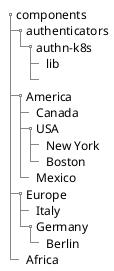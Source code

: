 @startsalt
{
{T
 + components
 ++ authenticators
 +++ authn-k8s
 ++++ lib
 ++++
 ++ America
 +++ Canada
 +++ USA
 ++++ New York
 ++++ Boston
 +++ Mexico
 ++ Europe
 +++ Italy
 +++ Germany
 ++++ Berlin
 ++ Africa
}
}
@endsalt